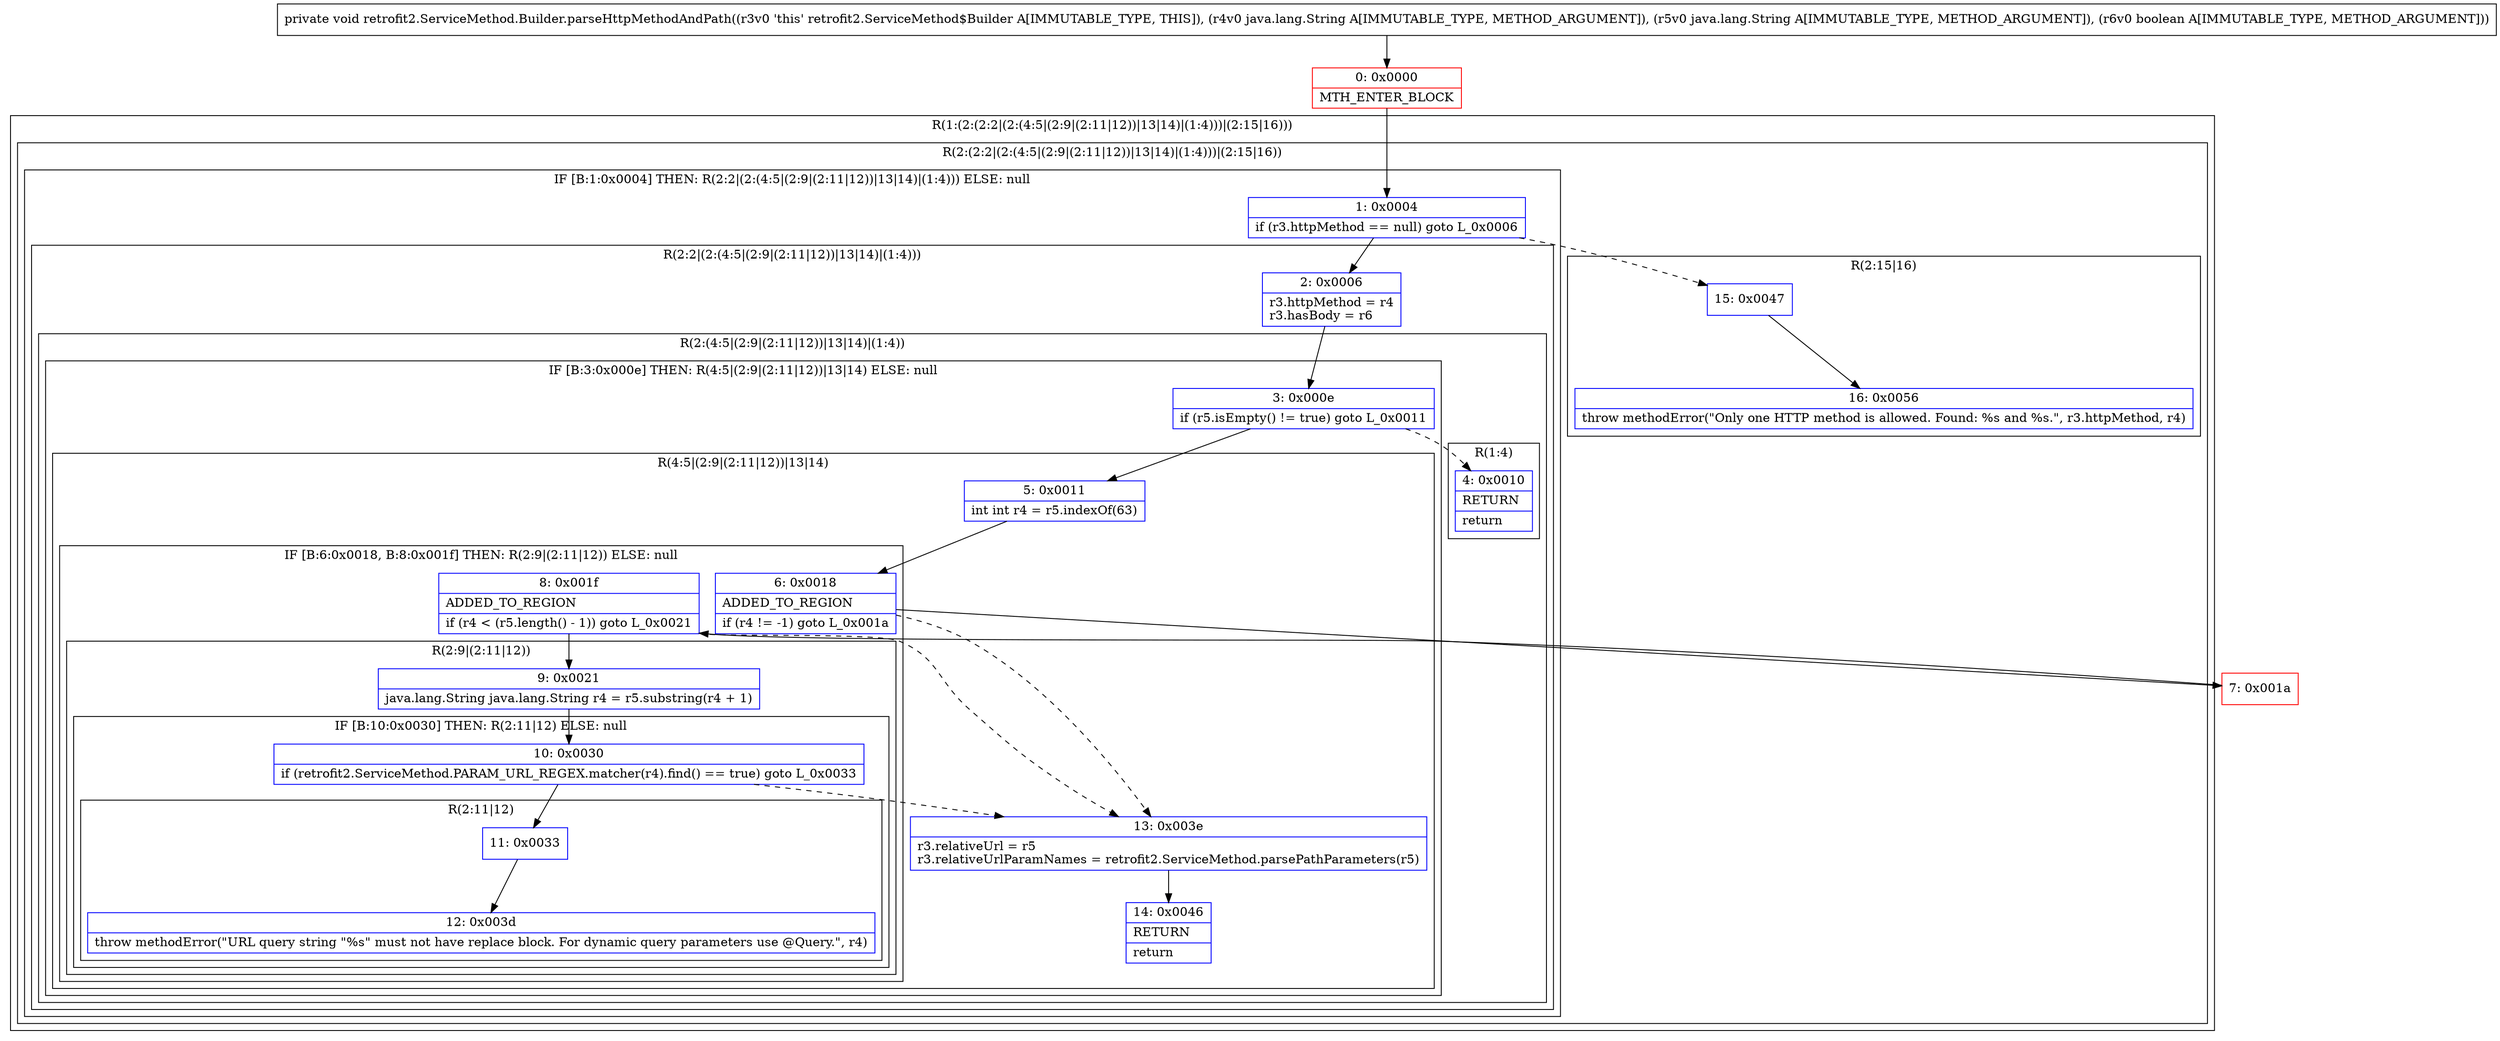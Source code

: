 digraph "CFG forretrofit2.ServiceMethod.Builder.parseHttpMethodAndPath(Ljava\/lang\/String;Ljava\/lang\/String;Z)V" {
subgraph cluster_Region_1230761829 {
label = "R(1:(2:(2:2|(2:(4:5|(2:9|(2:11|12))|13|14)|(1:4)))|(2:15|16)))";
node [shape=record,color=blue];
subgraph cluster_Region_864508651 {
label = "R(2:(2:2|(2:(4:5|(2:9|(2:11|12))|13|14)|(1:4)))|(2:15|16))";
node [shape=record,color=blue];
subgraph cluster_IfRegion_1676294194 {
label = "IF [B:1:0x0004] THEN: R(2:2|(2:(4:5|(2:9|(2:11|12))|13|14)|(1:4))) ELSE: null";
node [shape=record,color=blue];
Node_1 [shape=record,label="{1\:\ 0x0004|if (r3.httpMethod == null) goto L_0x0006\l}"];
subgraph cluster_Region_87626197 {
label = "R(2:2|(2:(4:5|(2:9|(2:11|12))|13|14)|(1:4)))";
node [shape=record,color=blue];
Node_2 [shape=record,label="{2\:\ 0x0006|r3.httpMethod = r4\lr3.hasBody = r6\l}"];
subgraph cluster_Region_328197840 {
label = "R(2:(4:5|(2:9|(2:11|12))|13|14)|(1:4))";
node [shape=record,color=blue];
subgraph cluster_IfRegion_441890376 {
label = "IF [B:3:0x000e] THEN: R(4:5|(2:9|(2:11|12))|13|14) ELSE: null";
node [shape=record,color=blue];
Node_3 [shape=record,label="{3\:\ 0x000e|if (r5.isEmpty() != true) goto L_0x0011\l}"];
subgraph cluster_Region_122748800 {
label = "R(4:5|(2:9|(2:11|12))|13|14)";
node [shape=record,color=blue];
Node_5 [shape=record,label="{5\:\ 0x0011|int int r4 = r5.indexOf(63)\l}"];
subgraph cluster_IfRegion_57340105 {
label = "IF [B:6:0x0018, B:8:0x001f] THEN: R(2:9|(2:11|12)) ELSE: null";
node [shape=record,color=blue];
Node_6 [shape=record,label="{6\:\ 0x0018|ADDED_TO_REGION\l|if (r4 != \-1) goto L_0x001a\l}"];
Node_8 [shape=record,label="{8\:\ 0x001f|ADDED_TO_REGION\l|if (r4 \< (r5.length() \- 1)) goto L_0x0021\l}"];
subgraph cluster_Region_888733753 {
label = "R(2:9|(2:11|12))";
node [shape=record,color=blue];
Node_9 [shape=record,label="{9\:\ 0x0021|java.lang.String java.lang.String r4 = r5.substring(r4 + 1)\l}"];
subgraph cluster_IfRegion_1703442568 {
label = "IF [B:10:0x0030] THEN: R(2:11|12) ELSE: null";
node [shape=record,color=blue];
Node_10 [shape=record,label="{10\:\ 0x0030|if (retrofit2.ServiceMethod.PARAM_URL_REGEX.matcher(r4).find() == true) goto L_0x0033\l}"];
subgraph cluster_Region_1705256774 {
label = "R(2:11|12)";
node [shape=record,color=blue];
Node_11 [shape=record,label="{11\:\ 0x0033}"];
Node_12 [shape=record,label="{12\:\ 0x003d|throw methodError(\"URL query string \"%s\" must not have replace block. For dynamic query parameters use @Query.\", r4)\l}"];
}
}
}
}
Node_13 [shape=record,label="{13\:\ 0x003e|r3.relativeUrl = r5\lr3.relativeUrlParamNames = retrofit2.ServiceMethod.parsePathParameters(r5)\l}"];
Node_14 [shape=record,label="{14\:\ 0x0046|RETURN\l|return\l}"];
}
}
subgraph cluster_Region_676275864 {
label = "R(1:4)";
node [shape=record,color=blue];
Node_4 [shape=record,label="{4\:\ 0x0010|RETURN\l|return\l}"];
}
}
}
}
subgraph cluster_Region_1706376701 {
label = "R(2:15|16)";
node [shape=record,color=blue];
Node_15 [shape=record,label="{15\:\ 0x0047}"];
Node_16 [shape=record,label="{16\:\ 0x0056|throw methodError(\"Only one HTTP method is allowed. Found: %s and %s.\", r3.httpMethod, r4)\l}"];
}
}
}
Node_0 [shape=record,color=red,label="{0\:\ 0x0000|MTH_ENTER_BLOCK\l}"];
Node_7 [shape=record,color=red,label="{7\:\ 0x001a}"];
MethodNode[shape=record,label="{private void retrofit2.ServiceMethod.Builder.parseHttpMethodAndPath((r3v0 'this' retrofit2.ServiceMethod$Builder A[IMMUTABLE_TYPE, THIS]), (r4v0 java.lang.String A[IMMUTABLE_TYPE, METHOD_ARGUMENT]), (r5v0 java.lang.String A[IMMUTABLE_TYPE, METHOD_ARGUMENT]), (r6v0 boolean A[IMMUTABLE_TYPE, METHOD_ARGUMENT])) }"];
MethodNode -> Node_0;
Node_1 -> Node_2;
Node_1 -> Node_15[style=dashed];
Node_2 -> Node_3;
Node_3 -> Node_4[style=dashed];
Node_3 -> Node_5;
Node_5 -> Node_6;
Node_6 -> Node_7;
Node_6 -> Node_13[style=dashed];
Node_8 -> Node_9;
Node_8 -> Node_13[style=dashed];
Node_9 -> Node_10;
Node_10 -> Node_11;
Node_10 -> Node_13[style=dashed];
Node_11 -> Node_12;
Node_13 -> Node_14;
Node_15 -> Node_16;
Node_0 -> Node_1;
Node_7 -> Node_8;
}

